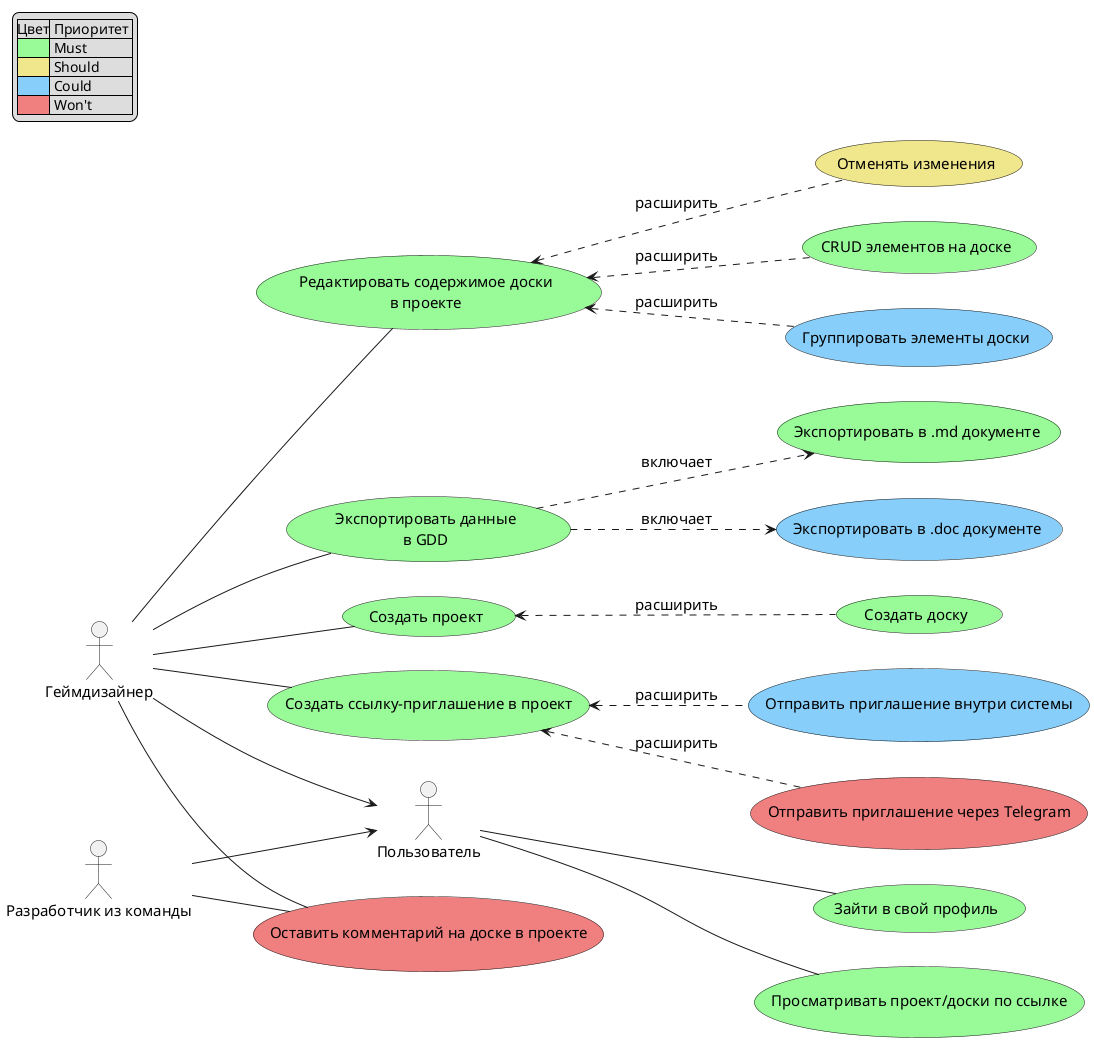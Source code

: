 @startuml sas
left to right direction
legend top left
    |Цвет| Приоритет |
    |<#palegreen>| Must|
    |<#Khaki>| Should |
    |<#LightSkyBlue>| Could |
    |<#LightCoral>| Won't |
endlegend
skinparam defaultFontSize 15
actor Пользователь as user
actor Геймдизайнер as designer
actor "Разработчик из команды" as developer
usecase (Зайти в свой профиль) as login #palegreen
usecase (Создать проект) as create_project #palegreen
usecase (Создать доску) as create_board #palegreen
usecase (Создать ссылку-приглашение в проект) as create_invitation #palegreen
usecase (Отправить приглашение через Telegram) as send_via_telegram #LightCoral
usecase (Отправить приглашение внутри системы) as send_via_system #LightSkyBlue
usecase (Редактировать содержимое доски\nв проекте) as edit_board #palegreen
usecase (Группировать элементы доски) as group_in_board #LightSkyBlue
usecase (Отменять изменения) as rollback #Khaki
usecase (Экспортировать данные\nв GDD) as export_gdd #palegreen
usecase (Экспортировать в .doc документе) as export_as_doc #LightSkyBlue
usecase (Экспортировать в .md документе) as export_as_md #palegreen
usecase (Просматривать проект/доски по ссылке) as readonly #palegreen
usecase (Оставить комментарий на доске в проекте) as comment #LightCoral
usecase (CRUD элементов на доске) as crud_elements #palegreen
developer -- comment
designer -- comment
designer --> user
developer --> user
designer -- create_project
user -- login
user -- readonly
create_project <.. create_board : расширить
designer -- create_invitation
create_invitation <.. send_via_telegram : расширить
create_invitation <.. send_via_system : расширить
designer -- edit_board
edit_board <.. group_in_board : расширить
edit_board <.. rollback : расширить
edit_board <.. crud_elements : расширить
designer -- export_gdd
export_gdd ..> export_as_doc : включает
export_gdd ..> export_as_md : включает
@enduml